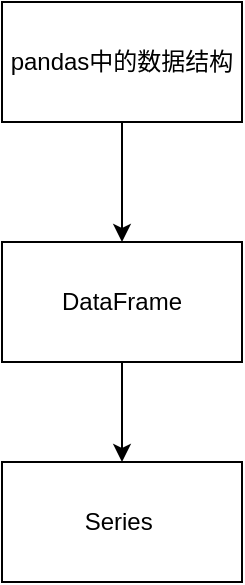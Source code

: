 <mxfile version="20.0.3" type="github">
  <diagram id="4u6awcFM0ojRuJQNL5Am" name="Page-1">
    <mxGraphModel dx="1038" dy="547" grid="1" gridSize="10" guides="1" tooltips="1" connect="1" arrows="1" fold="1" page="1" pageScale="1" pageWidth="827" pageHeight="1169" math="0" shadow="0">
      <root>
        <mxCell id="0" />
        <mxCell id="1" parent="0" />
        <mxCell id="dprMaKXrl9Tvf1hPXRWx-6" style="edgeStyle=orthogonalEdgeStyle;rounded=0;orthogonalLoop=1;jettySize=auto;html=1;exitX=0.5;exitY=1;exitDx=0;exitDy=0;entryX=0.5;entryY=0;entryDx=0;entryDy=0;" edge="1" parent="1" source="dprMaKXrl9Tvf1hPXRWx-1" target="dprMaKXrl9Tvf1hPXRWx-3">
          <mxGeometry relative="1" as="geometry" />
        </mxCell>
        <mxCell id="dprMaKXrl9Tvf1hPXRWx-1" value="pandas中的数据结构" style="rounded=0;whiteSpace=wrap;html=1;" vertex="1" parent="1">
          <mxGeometry x="354" y="50" width="120" height="60" as="geometry" />
        </mxCell>
        <mxCell id="dprMaKXrl9Tvf1hPXRWx-5" style="edgeStyle=orthogonalEdgeStyle;rounded=0;orthogonalLoop=1;jettySize=auto;html=1;exitX=0.5;exitY=1;exitDx=0;exitDy=0;entryX=0.5;entryY=0;entryDx=0;entryDy=0;" edge="1" parent="1" source="dprMaKXrl9Tvf1hPXRWx-3" target="dprMaKXrl9Tvf1hPXRWx-4">
          <mxGeometry relative="1" as="geometry" />
        </mxCell>
        <mxCell id="dprMaKXrl9Tvf1hPXRWx-3" value="&lt;span style=&quot;text-align: left;&quot;&gt;DataFrame&lt;/span&gt;" style="rounded=0;whiteSpace=wrap;html=1;" vertex="1" parent="1">
          <mxGeometry x="354" y="170" width="120" height="60" as="geometry" />
        </mxCell>
        <mxCell id="dprMaKXrl9Tvf1hPXRWx-4" value="Series&amp;nbsp;" style="rounded=0;whiteSpace=wrap;html=1;" vertex="1" parent="1">
          <mxGeometry x="354" y="280" width="120" height="60" as="geometry" />
        </mxCell>
      </root>
    </mxGraphModel>
  </diagram>
</mxfile>
